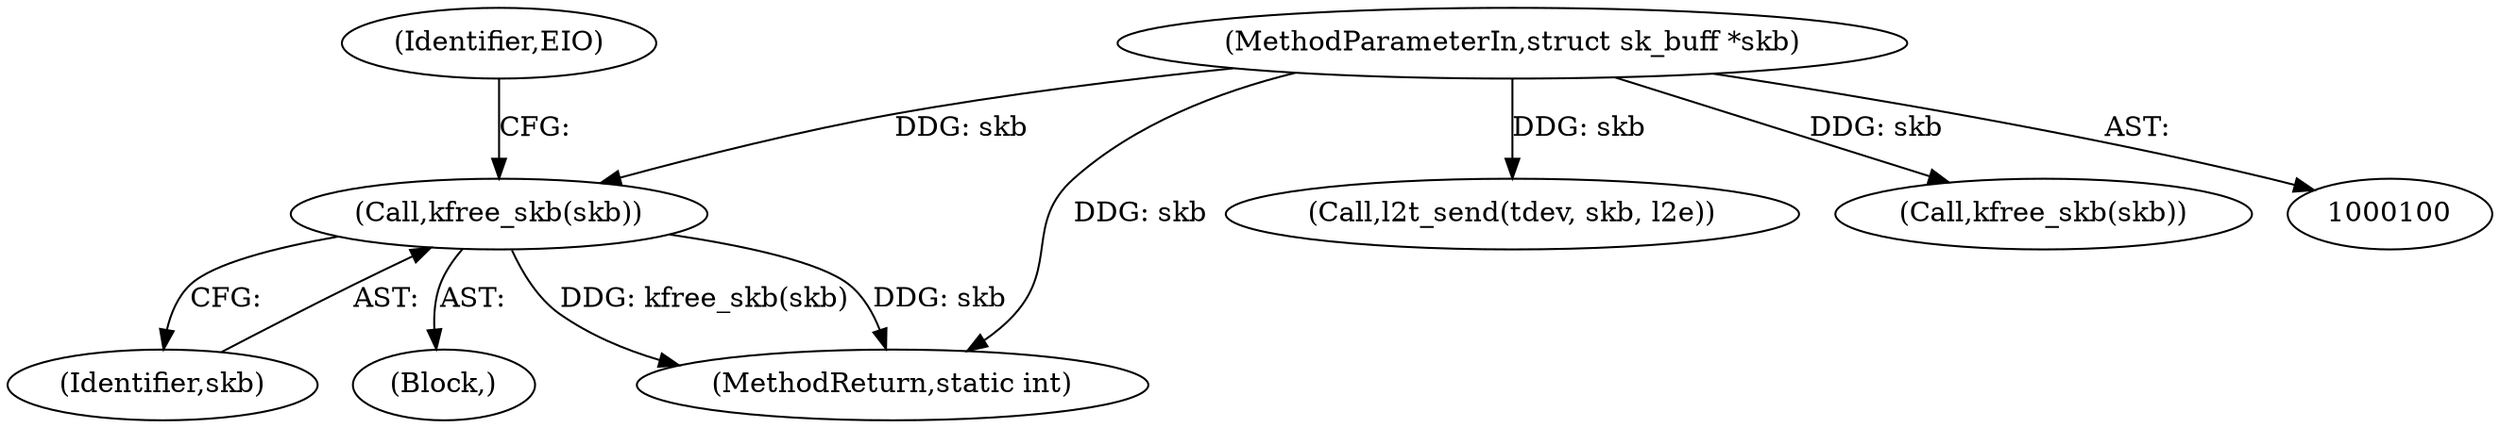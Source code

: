 digraph "0_linux_67f1aee6f45059fd6b0f5b0ecb2c97ad0451f6b3_0@API" {
"1000121" [label="(Call,kfree_skb(skb))"];
"1000102" [label="(MethodParameterIn,struct sk_buff *skb)"];
"1000102" [label="(MethodParameterIn,struct sk_buff *skb)"];
"1000125" [label="(Identifier,EIO)"];
"1000122" [label="(Identifier,skb)"];
"1000128" [label="(Call,l2t_send(tdev, skb, l2e))"];
"1000121" [label="(Call,kfree_skb(skb))"];
"1000120" [label="(Block,)"];
"1000145" [label="(MethodReturn,static int)"];
"1000136" [label="(Call,kfree_skb(skb))"];
"1000121" -> "1000120"  [label="AST: "];
"1000121" -> "1000122"  [label="CFG: "];
"1000122" -> "1000121"  [label="AST: "];
"1000125" -> "1000121"  [label="CFG: "];
"1000121" -> "1000145"  [label="DDG: kfree_skb(skb)"];
"1000121" -> "1000145"  [label="DDG: skb"];
"1000102" -> "1000121"  [label="DDG: skb"];
"1000102" -> "1000100"  [label="AST: "];
"1000102" -> "1000145"  [label="DDG: skb"];
"1000102" -> "1000128"  [label="DDG: skb"];
"1000102" -> "1000136"  [label="DDG: skb"];
}
